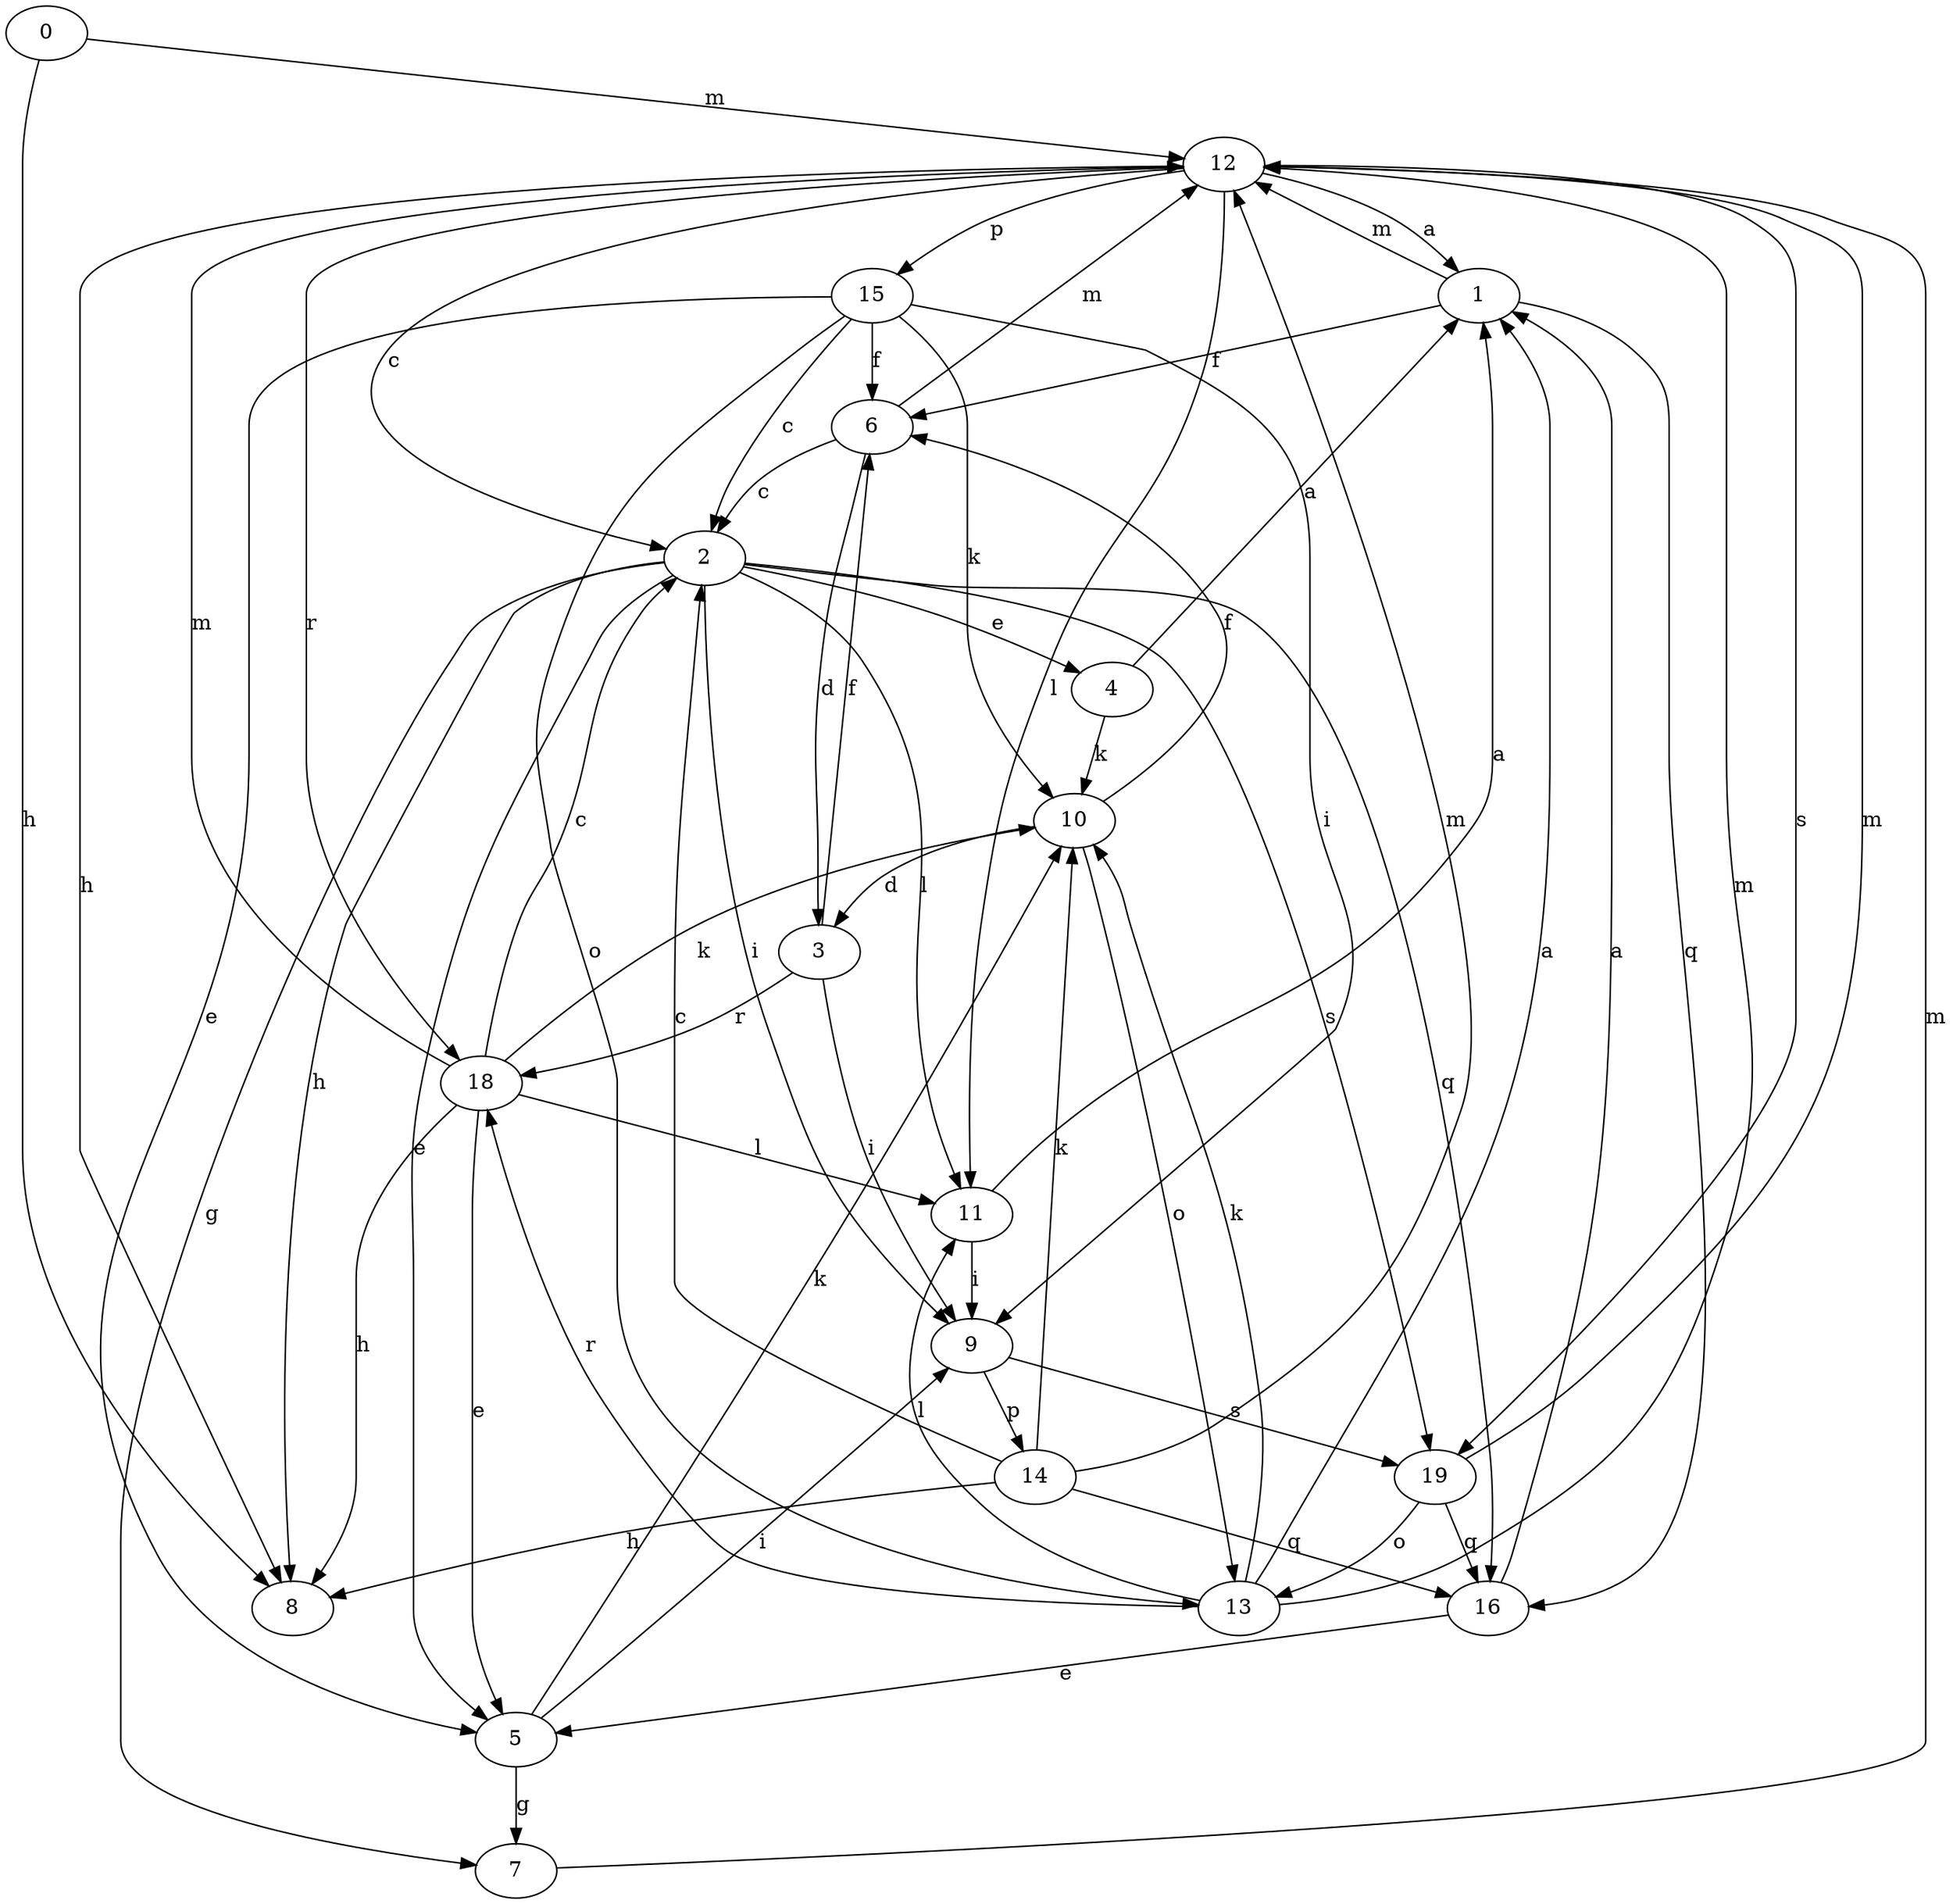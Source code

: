 strict digraph  {
0;
1;
2;
3;
4;
5;
6;
7;
8;
9;
10;
11;
12;
13;
14;
15;
16;
18;
19;
0 -> 8  [label=h];
0 -> 12  [label=m];
1 -> 6  [label=f];
1 -> 12  [label=m];
1 -> 16  [label=q];
2 -> 4  [label=e];
2 -> 5  [label=e];
2 -> 7  [label=g];
2 -> 8  [label=h];
2 -> 9  [label=i];
2 -> 11  [label=l];
2 -> 16  [label=q];
2 -> 19  [label=s];
3 -> 6  [label=f];
3 -> 9  [label=i];
3 -> 18  [label=r];
4 -> 1  [label=a];
4 -> 10  [label=k];
5 -> 7  [label=g];
5 -> 9  [label=i];
5 -> 10  [label=k];
6 -> 2  [label=c];
6 -> 3  [label=d];
6 -> 12  [label=m];
7 -> 12  [label=m];
9 -> 14  [label=p];
9 -> 19  [label=s];
10 -> 3  [label=d];
10 -> 6  [label=f];
10 -> 13  [label=o];
11 -> 1  [label=a];
11 -> 9  [label=i];
12 -> 1  [label=a];
12 -> 2  [label=c];
12 -> 8  [label=h];
12 -> 11  [label=l];
12 -> 15  [label=p];
12 -> 18  [label=r];
12 -> 19  [label=s];
13 -> 1  [label=a];
13 -> 10  [label=k];
13 -> 11  [label=l];
13 -> 12  [label=m];
13 -> 18  [label=r];
14 -> 2  [label=c];
14 -> 8  [label=h];
14 -> 10  [label=k];
14 -> 12  [label=m];
14 -> 16  [label=q];
15 -> 2  [label=c];
15 -> 5  [label=e];
15 -> 6  [label=f];
15 -> 9  [label=i];
15 -> 10  [label=k];
15 -> 13  [label=o];
16 -> 1  [label=a];
16 -> 5  [label=e];
18 -> 2  [label=c];
18 -> 5  [label=e];
18 -> 8  [label=h];
18 -> 10  [label=k];
18 -> 11  [label=l];
18 -> 12  [label=m];
19 -> 12  [label=m];
19 -> 13  [label=o];
19 -> 16  [label=q];
}
